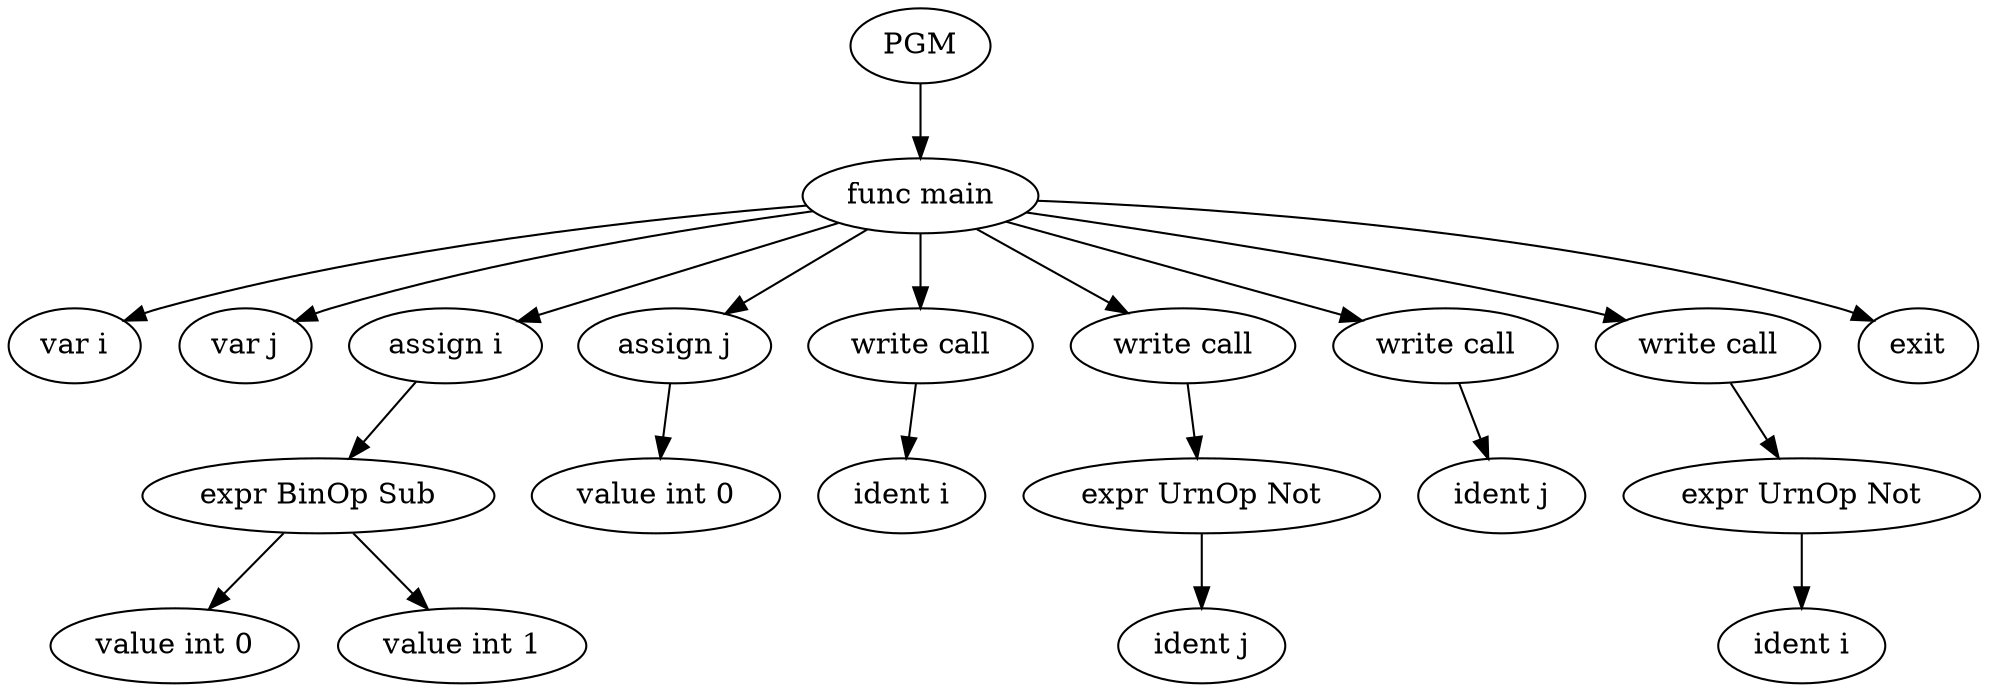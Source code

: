 digraph ast {
0[label = PGM, shape = ellipse]
1[label = "func main", shape = ellipse]
0 -> 1
2[label = "var i", shape = ellipse]
1 -> 2
3[label = "var j", shape = ellipse]
1 -> 3
4[label = "assign i", shape = ellipse]
1 -> 4
5[label = "expr BinOp Sub", shape = ellipse]
4 -> 5
6[label = "value int 0", shape = ellipse]
5 -> 6
7[label = "value int 1", shape = ellipse]
5 -> 7
8[label = "assign j", shape = ellipse]
1 -> 8
9[label = "value int 0", shape = ellipse]
8 -> 9
10[label = "write call", shape = ellipse]
1 -> 10
11[label = "ident i", shape = ellipse]
10 -> 11
12[label = "write call", shape = ellipse]
1 -> 12
13[label = "expr UrnOp Not", shape = ellipse]
12 -> 13
14[label = "ident j", shape = ellipse]
13 -> 14
15[label = "write call", shape = ellipse]
1 -> 15
16[label = "ident j", shape = ellipse]
15 -> 16
17[label = "write call", shape = ellipse]
1 -> 17
18[label = "expr UrnOp Not", shape = ellipse]
17 -> 18
19[label = "ident i", shape = ellipse]
18 -> 19
20[label = "exit", shape = ellipse]
1 -> 20
}